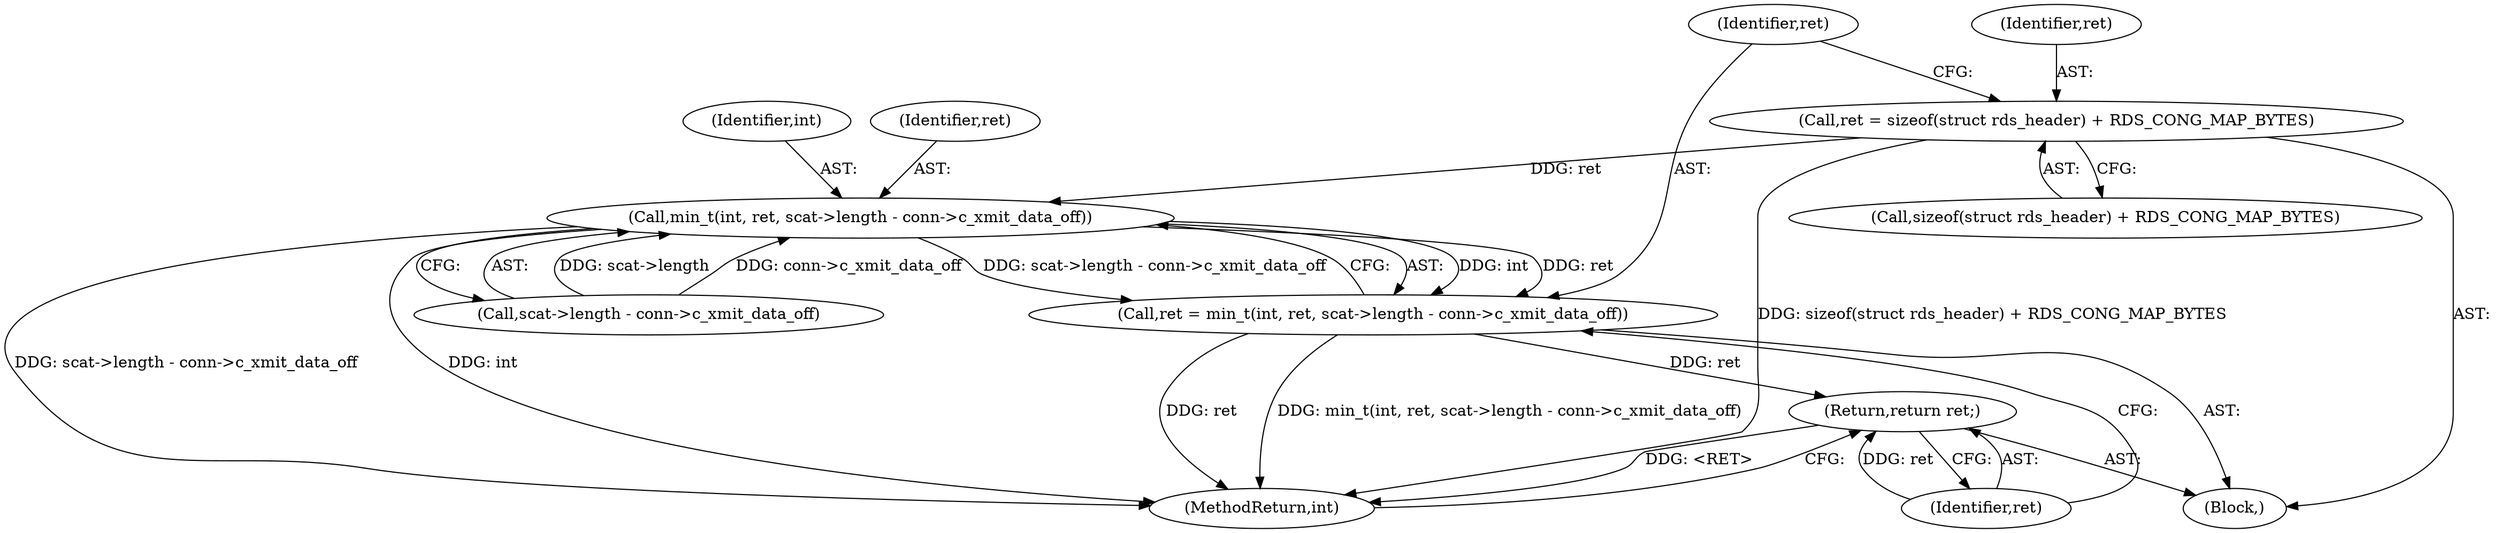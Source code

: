 digraph "0_linux_6094628bfd94323fc1cea05ec2c6affd98c18f7f@API" {
"1000222" [label="(Call,ret = sizeof(struct rds_header) + RDS_CONG_MAP_BYTES)"];
"1000230" [label="(Call,min_t(int, ret, scat->length - conn->c_xmit_data_off))"];
"1000228" [label="(Call,ret = min_t(int, ret, scat->length - conn->c_xmit_data_off))"];
"1000240" [label="(Return,return ret;)"];
"1000231" [label="(Identifier,int)"];
"1000240" [label="(Return,return ret;)"];
"1000230" [label="(Call,min_t(int, ret, scat->length - conn->c_xmit_data_off))"];
"1000241" [label="(Identifier,ret)"];
"1000224" [label="(Call,sizeof(struct rds_header) + RDS_CONG_MAP_BYTES)"];
"1000228" [label="(Call,ret = min_t(int, ret, scat->length - conn->c_xmit_data_off))"];
"1000223" [label="(Identifier,ret)"];
"1000233" [label="(Call,scat->length - conn->c_xmit_data_off)"];
"1000232" [label="(Identifier,ret)"];
"1001051" [label="(MethodReturn,int)"];
"1000222" [label="(Call,ret = sizeof(struct rds_header) + RDS_CONG_MAP_BYTES)"];
"1000229" [label="(Identifier,ret)"];
"1000203" [label="(Block,)"];
"1000222" -> "1000203"  [label="AST: "];
"1000222" -> "1000224"  [label="CFG: "];
"1000223" -> "1000222"  [label="AST: "];
"1000224" -> "1000222"  [label="AST: "];
"1000229" -> "1000222"  [label="CFG: "];
"1000222" -> "1001051"  [label="DDG: sizeof(struct rds_header) + RDS_CONG_MAP_BYTES"];
"1000222" -> "1000230"  [label="DDG: ret"];
"1000230" -> "1000228"  [label="AST: "];
"1000230" -> "1000233"  [label="CFG: "];
"1000231" -> "1000230"  [label="AST: "];
"1000232" -> "1000230"  [label="AST: "];
"1000233" -> "1000230"  [label="AST: "];
"1000228" -> "1000230"  [label="CFG: "];
"1000230" -> "1001051"  [label="DDG: scat->length - conn->c_xmit_data_off"];
"1000230" -> "1001051"  [label="DDG: int"];
"1000230" -> "1000228"  [label="DDG: int"];
"1000230" -> "1000228"  [label="DDG: ret"];
"1000230" -> "1000228"  [label="DDG: scat->length - conn->c_xmit_data_off"];
"1000233" -> "1000230"  [label="DDG: scat->length"];
"1000233" -> "1000230"  [label="DDG: conn->c_xmit_data_off"];
"1000228" -> "1000203"  [label="AST: "];
"1000229" -> "1000228"  [label="AST: "];
"1000241" -> "1000228"  [label="CFG: "];
"1000228" -> "1001051"  [label="DDG: ret"];
"1000228" -> "1001051"  [label="DDG: min_t(int, ret, scat->length - conn->c_xmit_data_off)"];
"1000228" -> "1000240"  [label="DDG: ret"];
"1000240" -> "1000203"  [label="AST: "];
"1000240" -> "1000241"  [label="CFG: "];
"1000241" -> "1000240"  [label="AST: "];
"1001051" -> "1000240"  [label="CFG: "];
"1000240" -> "1001051"  [label="DDG: <RET>"];
"1000241" -> "1000240"  [label="DDG: ret"];
}
